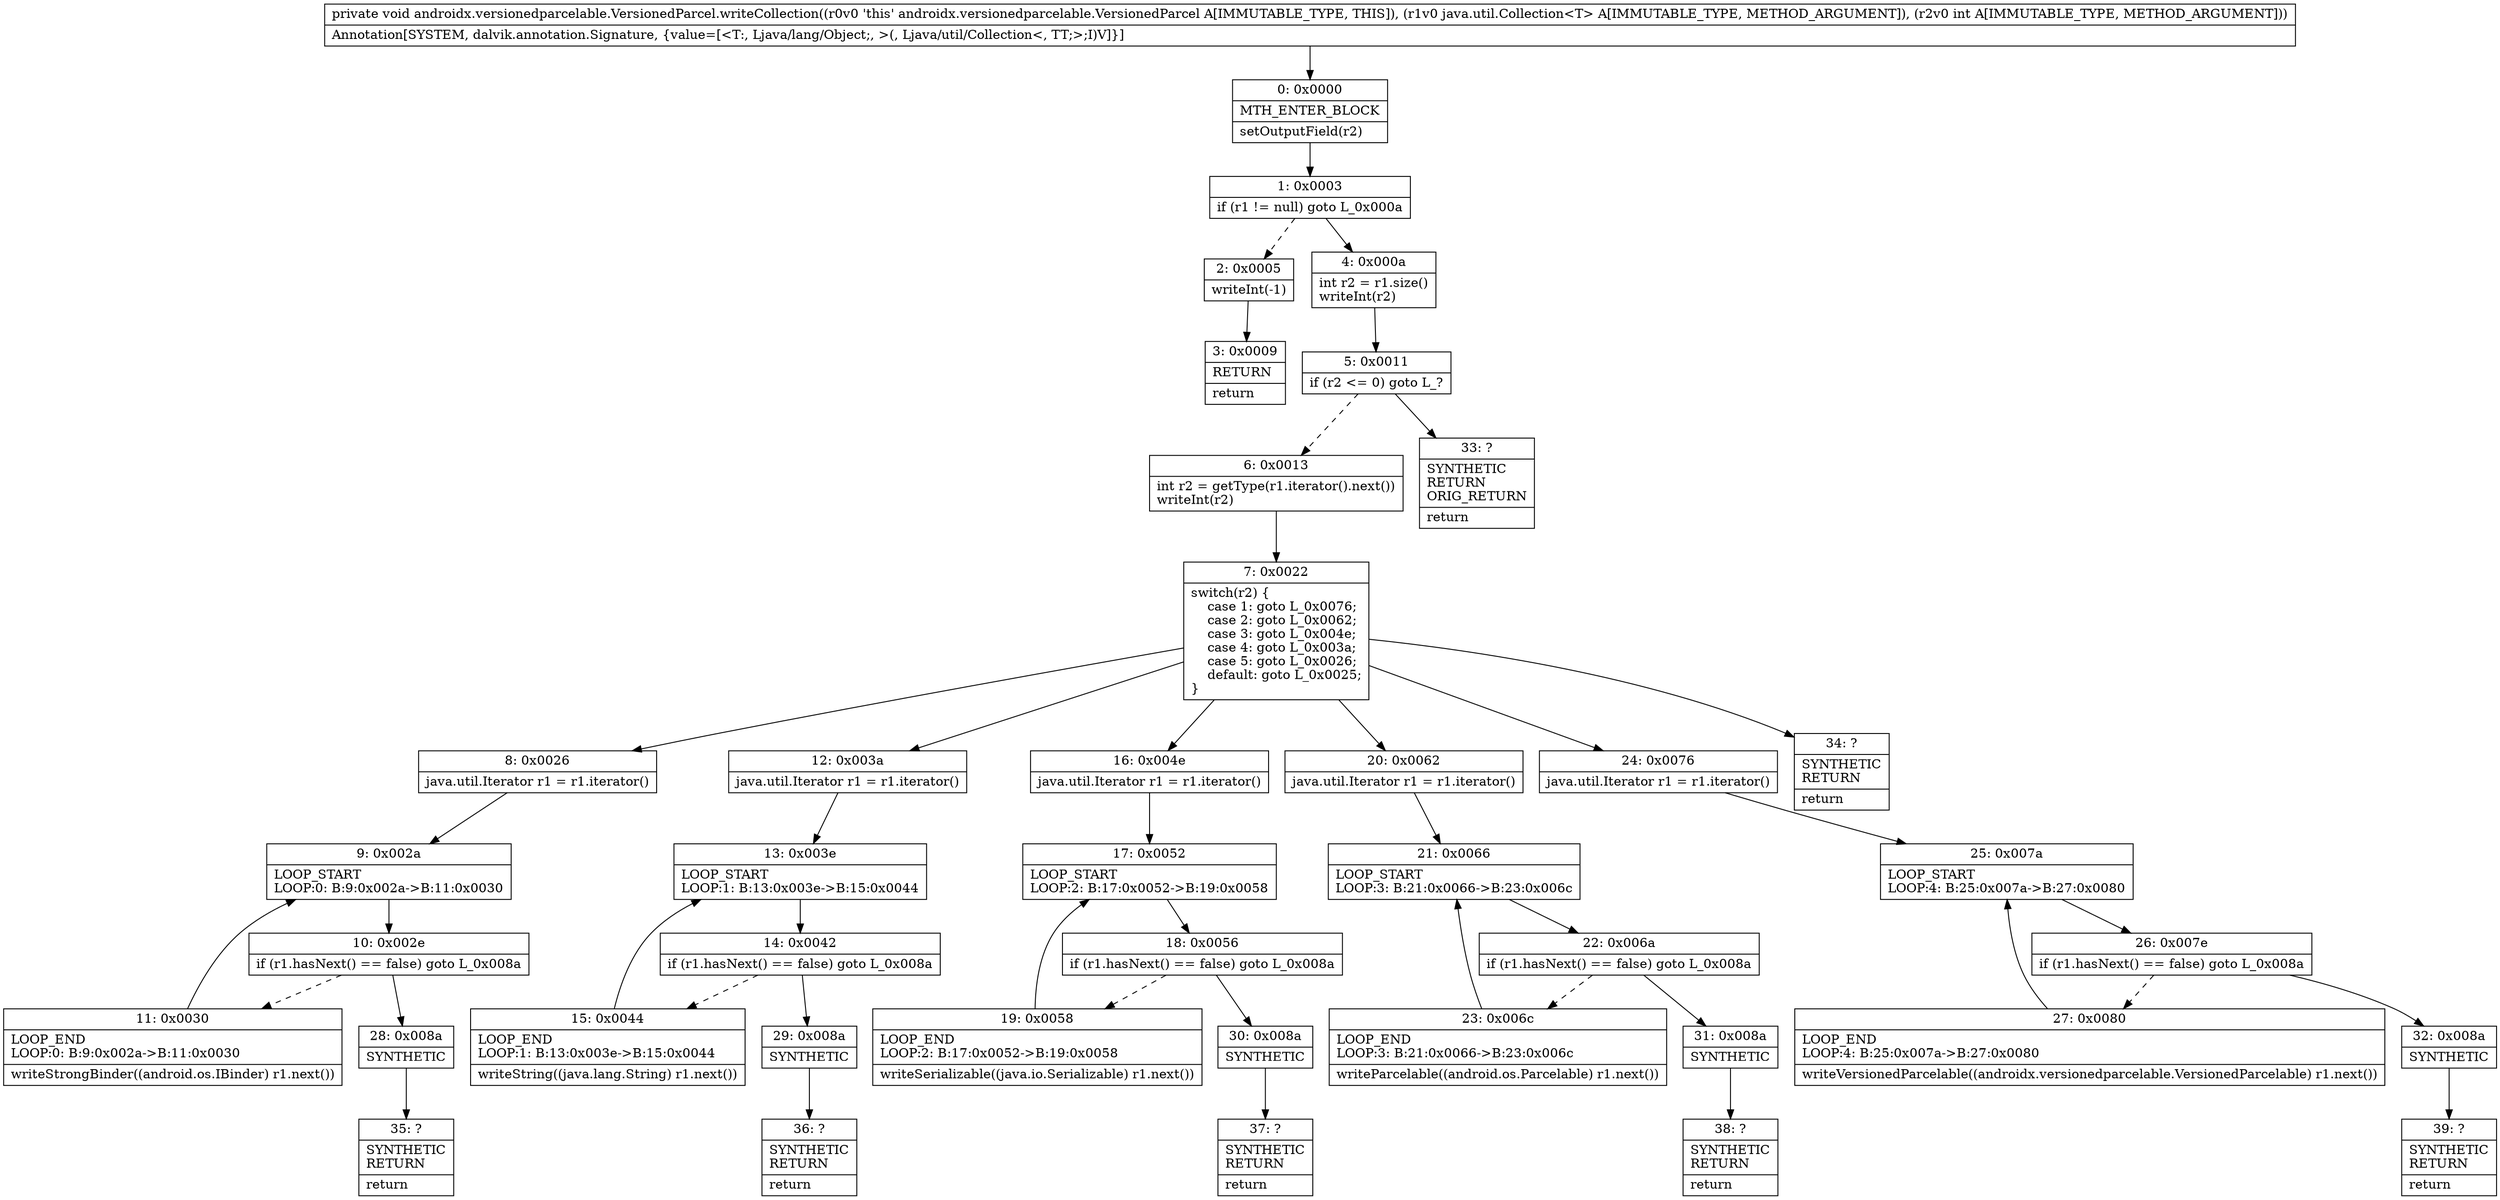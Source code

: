 digraph "CFG forandroidx.versionedparcelable.VersionedParcel.writeCollection(Ljava\/util\/Collection;I)V" {
Node_0 [shape=record,label="{0\:\ 0x0000|MTH_ENTER_BLOCK\l|setOutputField(r2)\l}"];
Node_1 [shape=record,label="{1\:\ 0x0003|if (r1 != null) goto L_0x000a\l}"];
Node_2 [shape=record,label="{2\:\ 0x0005|writeInt(\-1)\l}"];
Node_3 [shape=record,label="{3\:\ 0x0009|RETURN\l|return\l}"];
Node_4 [shape=record,label="{4\:\ 0x000a|int r2 = r1.size()\lwriteInt(r2)\l}"];
Node_5 [shape=record,label="{5\:\ 0x0011|if (r2 \<= 0) goto L_?\l}"];
Node_6 [shape=record,label="{6\:\ 0x0013|int r2 = getType(r1.iterator().next())\lwriteInt(r2)\l}"];
Node_7 [shape=record,label="{7\:\ 0x0022|switch(r2) \{\l    case 1: goto L_0x0076;\l    case 2: goto L_0x0062;\l    case 3: goto L_0x004e;\l    case 4: goto L_0x003a;\l    case 5: goto L_0x0026;\l    default: goto L_0x0025;\l\}\l}"];
Node_8 [shape=record,label="{8\:\ 0x0026|java.util.Iterator r1 = r1.iterator()\l}"];
Node_9 [shape=record,label="{9\:\ 0x002a|LOOP_START\lLOOP:0: B:9:0x002a\-\>B:11:0x0030\l}"];
Node_10 [shape=record,label="{10\:\ 0x002e|if (r1.hasNext() == false) goto L_0x008a\l}"];
Node_11 [shape=record,label="{11\:\ 0x0030|LOOP_END\lLOOP:0: B:9:0x002a\-\>B:11:0x0030\l|writeStrongBinder((android.os.IBinder) r1.next())\l}"];
Node_12 [shape=record,label="{12\:\ 0x003a|java.util.Iterator r1 = r1.iterator()\l}"];
Node_13 [shape=record,label="{13\:\ 0x003e|LOOP_START\lLOOP:1: B:13:0x003e\-\>B:15:0x0044\l}"];
Node_14 [shape=record,label="{14\:\ 0x0042|if (r1.hasNext() == false) goto L_0x008a\l}"];
Node_15 [shape=record,label="{15\:\ 0x0044|LOOP_END\lLOOP:1: B:13:0x003e\-\>B:15:0x0044\l|writeString((java.lang.String) r1.next())\l}"];
Node_16 [shape=record,label="{16\:\ 0x004e|java.util.Iterator r1 = r1.iterator()\l}"];
Node_17 [shape=record,label="{17\:\ 0x0052|LOOP_START\lLOOP:2: B:17:0x0052\-\>B:19:0x0058\l}"];
Node_18 [shape=record,label="{18\:\ 0x0056|if (r1.hasNext() == false) goto L_0x008a\l}"];
Node_19 [shape=record,label="{19\:\ 0x0058|LOOP_END\lLOOP:2: B:17:0x0052\-\>B:19:0x0058\l|writeSerializable((java.io.Serializable) r1.next())\l}"];
Node_20 [shape=record,label="{20\:\ 0x0062|java.util.Iterator r1 = r1.iterator()\l}"];
Node_21 [shape=record,label="{21\:\ 0x0066|LOOP_START\lLOOP:3: B:21:0x0066\-\>B:23:0x006c\l}"];
Node_22 [shape=record,label="{22\:\ 0x006a|if (r1.hasNext() == false) goto L_0x008a\l}"];
Node_23 [shape=record,label="{23\:\ 0x006c|LOOP_END\lLOOP:3: B:21:0x0066\-\>B:23:0x006c\l|writeParcelable((android.os.Parcelable) r1.next())\l}"];
Node_24 [shape=record,label="{24\:\ 0x0076|java.util.Iterator r1 = r1.iterator()\l}"];
Node_25 [shape=record,label="{25\:\ 0x007a|LOOP_START\lLOOP:4: B:25:0x007a\-\>B:27:0x0080\l}"];
Node_26 [shape=record,label="{26\:\ 0x007e|if (r1.hasNext() == false) goto L_0x008a\l}"];
Node_27 [shape=record,label="{27\:\ 0x0080|LOOP_END\lLOOP:4: B:25:0x007a\-\>B:27:0x0080\l|writeVersionedParcelable((androidx.versionedparcelable.VersionedParcelable) r1.next())\l}"];
Node_28 [shape=record,label="{28\:\ 0x008a|SYNTHETIC\l}"];
Node_29 [shape=record,label="{29\:\ 0x008a|SYNTHETIC\l}"];
Node_30 [shape=record,label="{30\:\ 0x008a|SYNTHETIC\l}"];
Node_31 [shape=record,label="{31\:\ 0x008a|SYNTHETIC\l}"];
Node_32 [shape=record,label="{32\:\ 0x008a|SYNTHETIC\l}"];
Node_33 [shape=record,label="{33\:\ ?|SYNTHETIC\lRETURN\lORIG_RETURN\l|return\l}"];
Node_34 [shape=record,label="{34\:\ ?|SYNTHETIC\lRETURN\l|return\l}"];
Node_35 [shape=record,label="{35\:\ ?|SYNTHETIC\lRETURN\l|return\l}"];
Node_36 [shape=record,label="{36\:\ ?|SYNTHETIC\lRETURN\l|return\l}"];
Node_37 [shape=record,label="{37\:\ ?|SYNTHETIC\lRETURN\l|return\l}"];
Node_38 [shape=record,label="{38\:\ ?|SYNTHETIC\lRETURN\l|return\l}"];
Node_39 [shape=record,label="{39\:\ ?|SYNTHETIC\lRETURN\l|return\l}"];
MethodNode[shape=record,label="{private void androidx.versionedparcelable.VersionedParcel.writeCollection((r0v0 'this' androidx.versionedparcelable.VersionedParcel A[IMMUTABLE_TYPE, THIS]), (r1v0 java.util.Collection\<T\> A[IMMUTABLE_TYPE, METHOD_ARGUMENT]), (r2v0 int A[IMMUTABLE_TYPE, METHOD_ARGUMENT]))  | Annotation[SYSTEM, dalvik.annotation.Signature, \{value=[\<T:, Ljava\/lang\/Object;, \>(, Ljava\/util\/Collection\<, TT;\>;I)V]\}]\l}"];
MethodNode -> Node_0;
Node_0 -> Node_1;
Node_1 -> Node_2[style=dashed];
Node_1 -> Node_4;
Node_2 -> Node_3;
Node_4 -> Node_5;
Node_5 -> Node_6[style=dashed];
Node_5 -> Node_33;
Node_6 -> Node_7;
Node_7 -> Node_8;
Node_7 -> Node_12;
Node_7 -> Node_16;
Node_7 -> Node_20;
Node_7 -> Node_24;
Node_7 -> Node_34;
Node_8 -> Node_9;
Node_9 -> Node_10;
Node_10 -> Node_11[style=dashed];
Node_10 -> Node_28;
Node_11 -> Node_9;
Node_12 -> Node_13;
Node_13 -> Node_14;
Node_14 -> Node_15[style=dashed];
Node_14 -> Node_29;
Node_15 -> Node_13;
Node_16 -> Node_17;
Node_17 -> Node_18;
Node_18 -> Node_19[style=dashed];
Node_18 -> Node_30;
Node_19 -> Node_17;
Node_20 -> Node_21;
Node_21 -> Node_22;
Node_22 -> Node_23[style=dashed];
Node_22 -> Node_31;
Node_23 -> Node_21;
Node_24 -> Node_25;
Node_25 -> Node_26;
Node_26 -> Node_27[style=dashed];
Node_26 -> Node_32;
Node_27 -> Node_25;
Node_28 -> Node_35;
Node_29 -> Node_36;
Node_30 -> Node_37;
Node_31 -> Node_38;
Node_32 -> Node_39;
}

